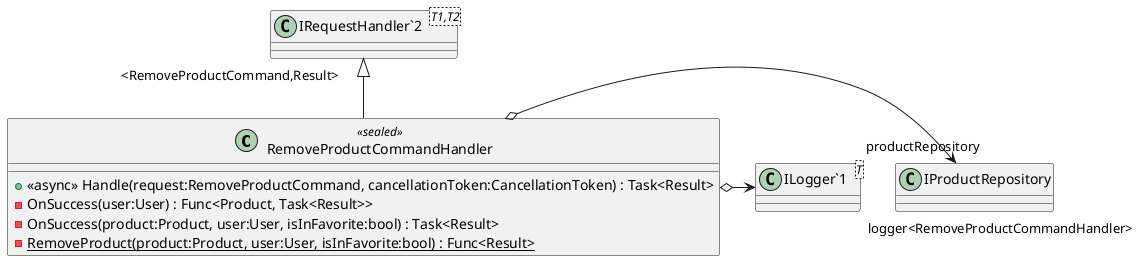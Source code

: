 @startuml
class RemoveProductCommandHandler <<sealed>> {
    + <<async>> Handle(request:RemoveProductCommand, cancellationToken:CancellationToken) : Task<Result>
    - OnSuccess(user:User) : Func<Product, Task<Result>>
    - OnSuccess(product:Product, user:User, isInFavorite:bool) : Task<Result>
    - {static} RemoveProduct(product:Product, user:User, isInFavorite:bool) : Func<Result>
}
class "ILogger`1"<T> {
}
class "IRequestHandler`2"<T1,T2> {
}
"IRequestHandler`2" "<RemoveProductCommand,Result>" <|-- RemoveProductCommandHandler
RemoveProductCommandHandler o-> "productRepository" IProductRepository
RemoveProductCommandHandler o-> "logger<RemoveProductCommandHandler>" "ILogger`1"
@enduml
